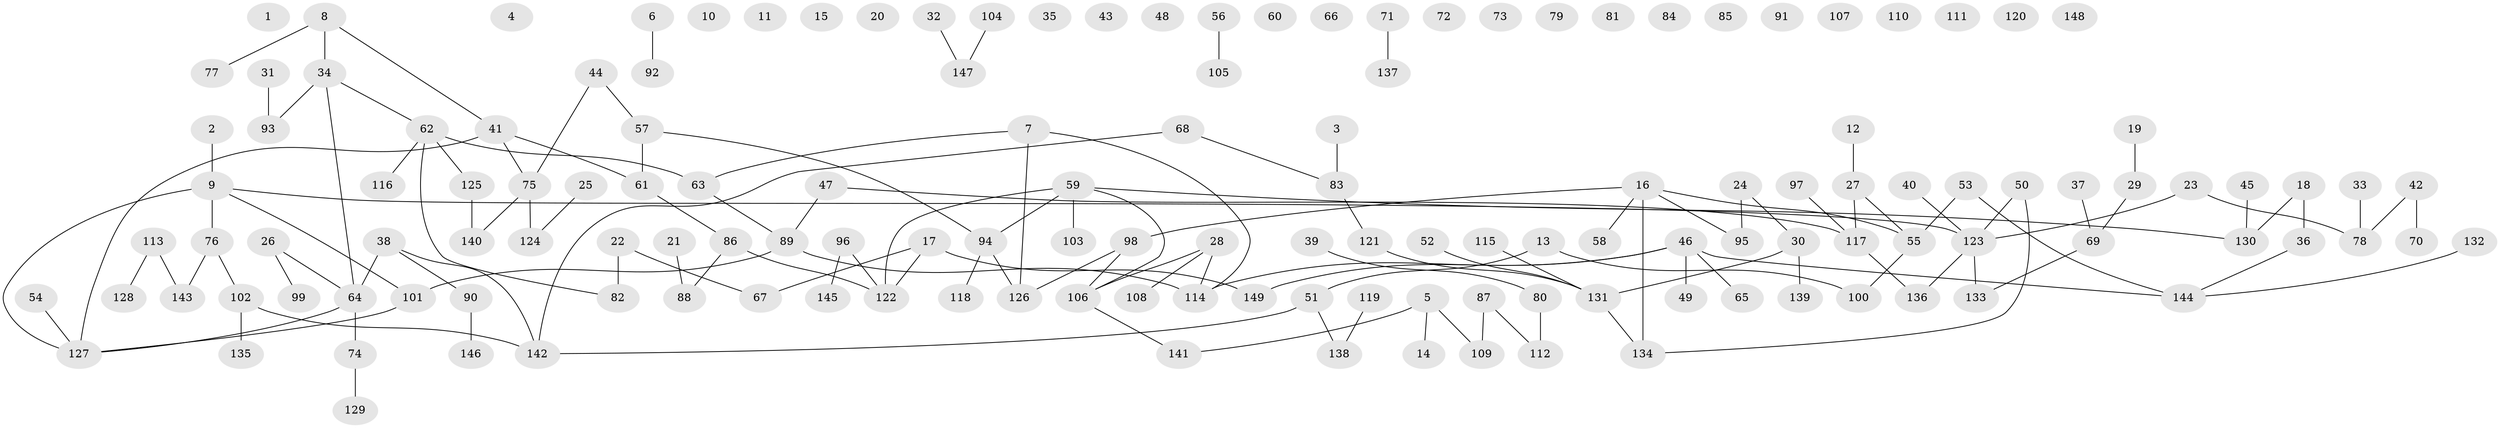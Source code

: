 // Generated by graph-tools (version 1.1) at 2025/00/03/09/25 03:00:45]
// undirected, 149 vertices, 142 edges
graph export_dot {
graph [start="1"]
  node [color=gray90,style=filled];
  1;
  2;
  3;
  4;
  5;
  6;
  7;
  8;
  9;
  10;
  11;
  12;
  13;
  14;
  15;
  16;
  17;
  18;
  19;
  20;
  21;
  22;
  23;
  24;
  25;
  26;
  27;
  28;
  29;
  30;
  31;
  32;
  33;
  34;
  35;
  36;
  37;
  38;
  39;
  40;
  41;
  42;
  43;
  44;
  45;
  46;
  47;
  48;
  49;
  50;
  51;
  52;
  53;
  54;
  55;
  56;
  57;
  58;
  59;
  60;
  61;
  62;
  63;
  64;
  65;
  66;
  67;
  68;
  69;
  70;
  71;
  72;
  73;
  74;
  75;
  76;
  77;
  78;
  79;
  80;
  81;
  82;
  83;
  84;
  85;
  86;
  87;
  88;
  89;
  90;
  91;
  92;
  93;
  94;
  95;
  96;
  97;
  98;
  99;
  100;
  101;
  102;
  103;
  104;
  105;
  106;
  107;
  108;
  109;
  110;
  111;
  112;
  113;
  114;
  115;
  116;
  117;
  118;
  119;
  120;
  121;
  122;
  123;
  124;
  125;
  126;
  127;
  128;
  129;
  130;
  131;
  132;
  133;
  134;
  135;
  136;
  137;
  138;
  139;
  140;
  141;
  142;
  143;
  144;
  145;
  146;
  147;
  148;
  149;
  2 -- 9;
  3 -- 83;
  5 -- 14;
  5 -- 109;
  5 -- 141;
  6 -- 92;
  7 -- 63;
  7 -- 114;
  7 -- 126;
  8 -- 34;
  8 -- 41;
  8 -- 77;
  9 -- 76;
  9 -- 101;
  9 -- 123;
  9 -- 127;
  12 -- 27;
  13 -- 51;
  13 -- 100;
  16 -- 55;
  16 -- 58;
  16 -- 95;
  16 -- 98;
  16 -- 134;
  17 -- 67;
  17 -- 122;
  17 -- 149;
  18 -- 36;
  18 -- 130;
  19 -- 29;
  21 -- 88;
  22 -- 67;
  22 -- 82;
  23 -- 78;
  23 -- 123;
  24 -- 30;
  24 -- 95;
  25 -- 124;
  26 -- 64;
  26 -- 99;
  27 -- 55;
  27 -- 117;
  28 -- 106;
  28 -- 108;
  28 -- 114;
  29 -- 69;
  30 -- 131;
  30 -- 139;
  31 -- 93;
  32 -- 147;
  33 -- 78;
  34 -- 62;
  34 -- 64;
  34 -- 93;
  36 -- 144;
  37 -- 69;
  38 -- 64;
  38 -- 90;
  38 -- 142;
  39 -- 80;
  40 -- 123;
  41 -- 61;
  41 -- 75;
  41 -- 127;
  42 -- 70;
  42 -- 78;
  44 -- 57;
  44 -- 75;
  45 -- 130;
  46 -- 49;
  46 -- 65;
  46 -- 114;
  46 -- 144;
  46 -- 149;
  47 -- 89;
  47 -- 117;
  50 -- 123;
  50 -- 134;
  51 -- 138;
  51 -- 142;
  52 -- 131;
  53 -- 55;
  53 -- 144;
  54 -- 127;
  55 -- 100;
  56 -- 105;
  57 -- 61;
  57 -- 94;
  59 -- 94;
  59 -- 103;
  59 -- 106;
  59 -- 122;
  59 -- 130;
  61 -- 86;
  62 -- 63;
  62 -- 82;
  62 -- 116;
  62 -- 125;
  63 -- 89;
  64 -- 74;
  64 -- 127;
  68 -- 83;
  68 -- 142;
  69 -- 133;
  71 -- 137;
  74 -- 129;
  75 -- 124;
  75 -- 140;
  76 -- 102;
  76 -- 143;
  80 -- 112;
  83 -- 121;
  86 -- 88;
  86 -- 122;
  87 -- 109;
  87 -- 112;
  89 -- 101;
  89 -- 114;
  90 -- 146;
  94 -- 118;
  94 -- 126;
  96 -- 122;
  96 -- 145;
  97 -- 117;
  98 -- 106;
  98 -- 126;
  101 -- 127;
  102 -- 135;
  102 -- 142;
  104 -- 147;
  106 -- 141;
  113 -- 128;
  113 -- 143;
  115 -- 131;
  117 -- 136;
  119 -- 138;
  121 -- 131;
  123 -- 133;
  123 -- 136;
  125 -- 140;
  131 -- 134;
  132 -- 144;
}
